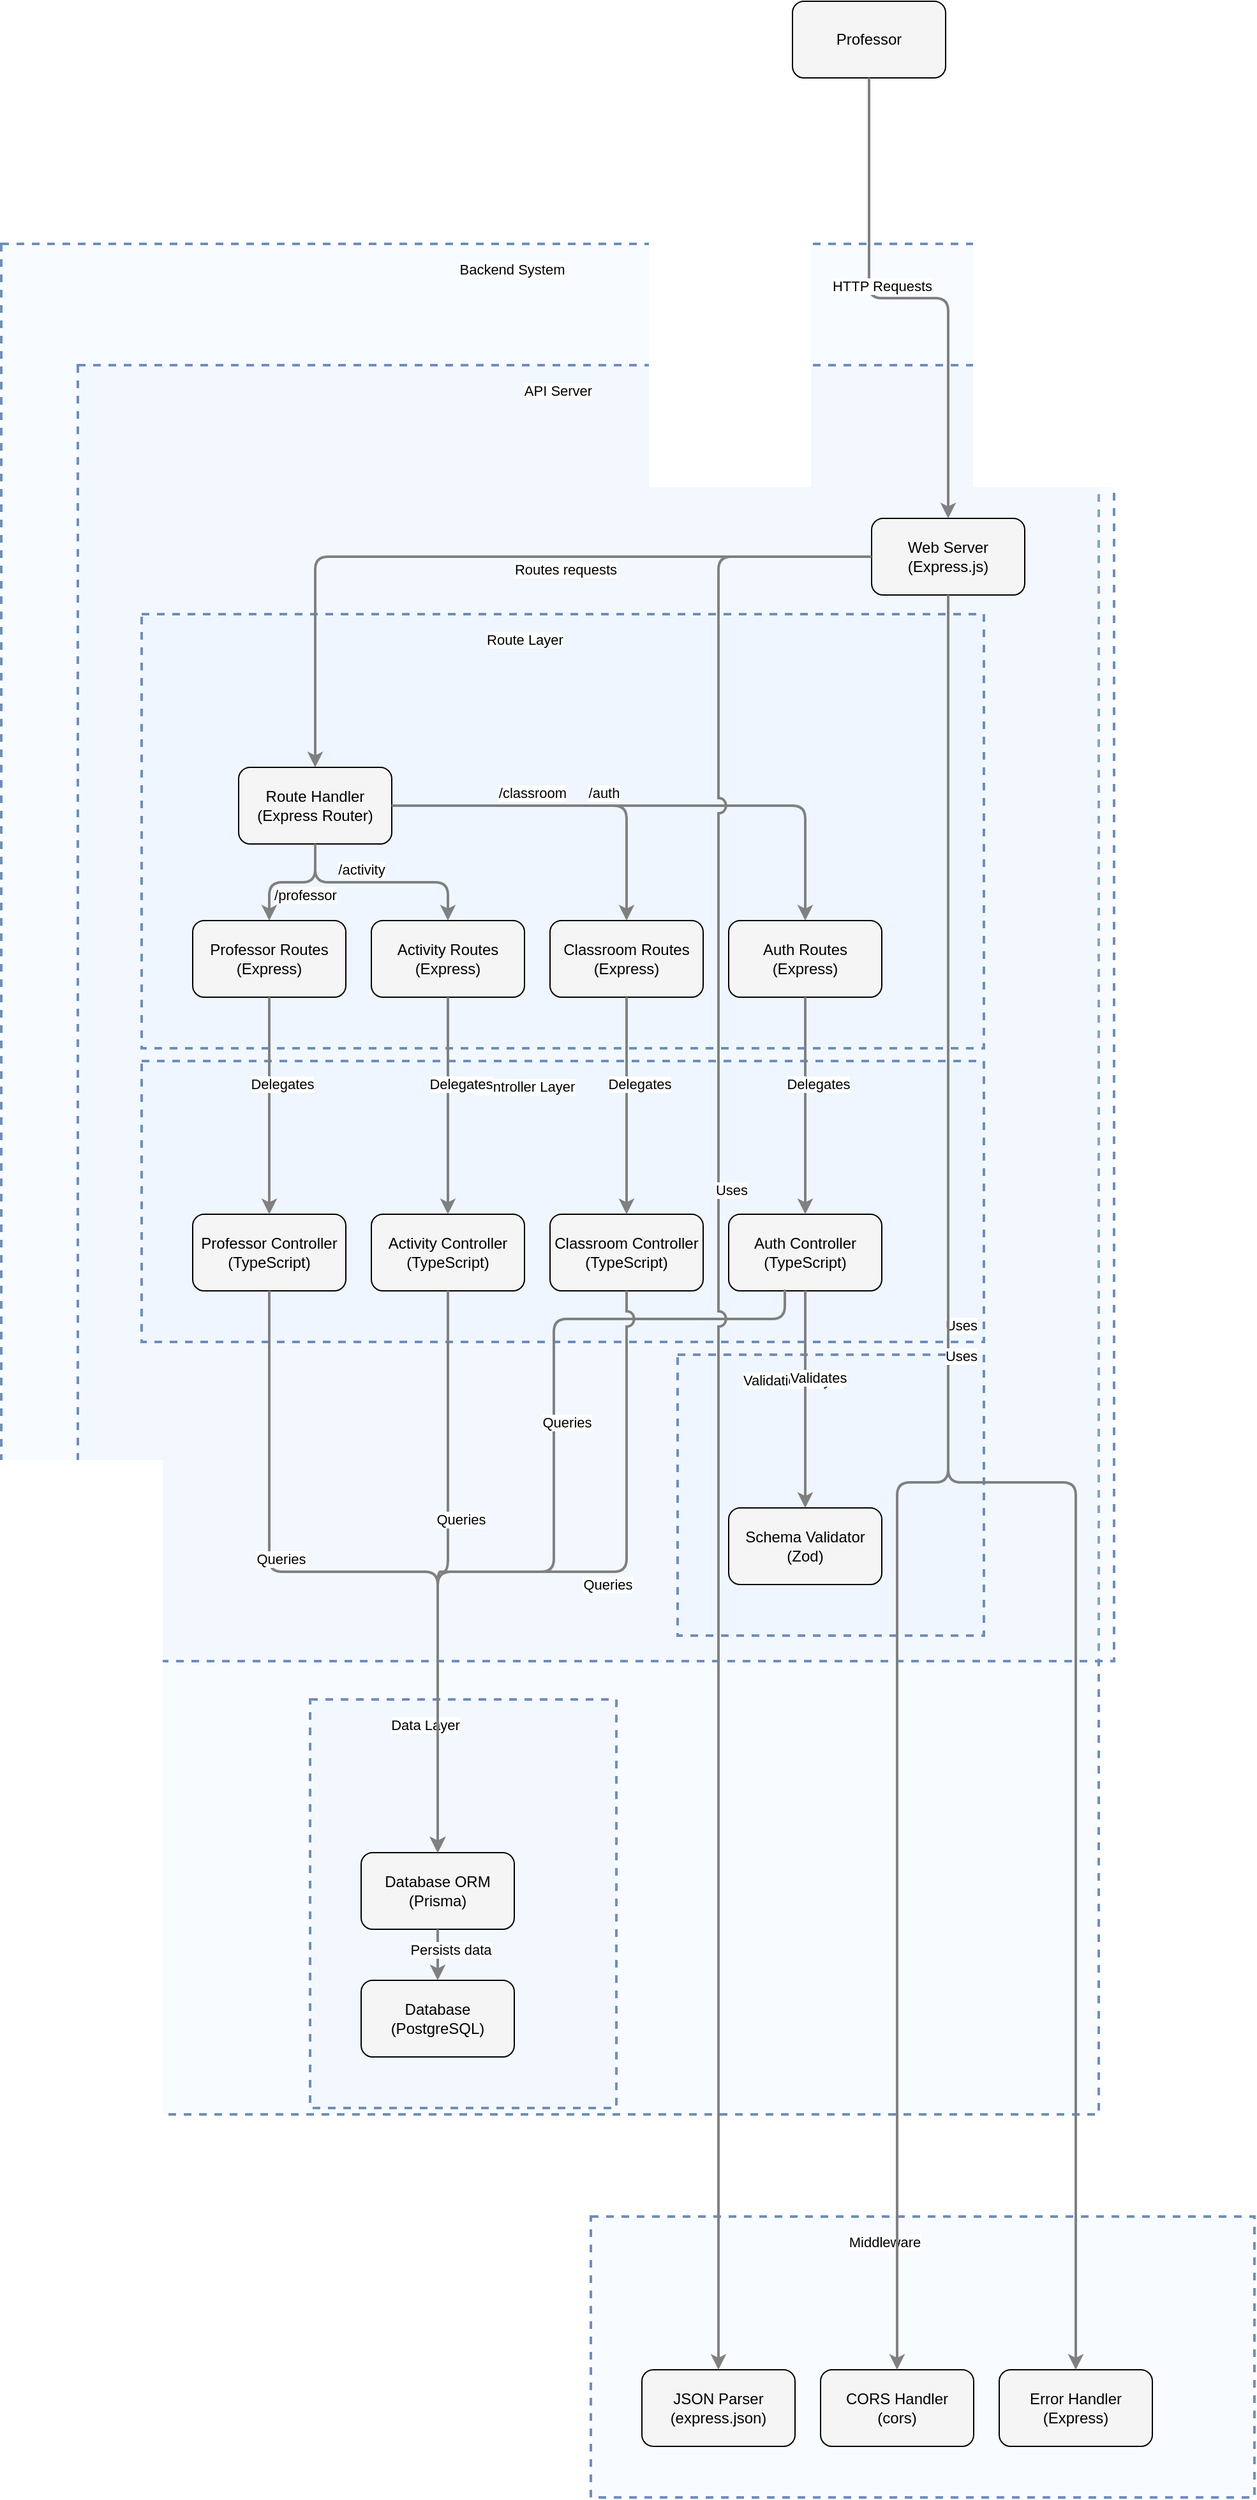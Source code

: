 <mxfile version="26.0.6">
  <diagram id="codeviz-diagram" name="System Diagram">
    <mxGraphModel dx="1434" dy="808" grid="0" gridSize="10" guides="1" tooltips="1" connect="1" arrows="1" fold="1" page="0" pageScale="1" pageWidth="1169" pageHeight="827" math="0" shadow="0">
      <root>
        <mxCell id="0" />
        <mxCell id="1" parent="0" />
        <mxCell id="Middleware" value="" style="html=1;whiteSpace=wrap;container=1;fillColor=#dae8fc;strokeColor=#6c8ebf;dashed=1;fillOpacity=20;strokeWidth=2;containerType=none;recursiveResize=0;movable=1;resizable=1;autosize=0;dropTarget=0" parent="1" vertex="1">
          <mxGeometry x="516" y="1747" width="520" height="220" as="geometry" />
        </mxCell>
        <mxCell id="CORSMiddleware" value="CORS Handler&lt;br&gt;(cors)" style="rounded=1;whiteSpace=wrap;html=1;fillColor=#f5f5f5" parent="Middleware" vertex="1">
          <mxGeometry x="180" y="120" width="120" height="60" as="geometry" />
        </mxCell>
        <mxCell id="ErrorHandler" value="Error Handler&lt;br&gt;(Express)" style="rounded=1;whiteSpace=wrap;html=1;fillColor=#f5f5f5" parent="Middleware" vertex="1">
          <mxGeometry x="320" y="120" width="120" height="60" as="geometry" />
        </mxCell>
        <mxCell id="JSONMiddleware" value="JSON Parser&lt;br&gt;(express.json)" style="rounded=1;whiteSpace=wrap;html=1;fillColor=#f5f5f5" parent="Middleware" vertex="1">
          <mxGeometry x="40" y="120" width="120" height="60" as="geometry" />
        </mxCell>
        <mxCell id="Middleware_label" value="Middleware" style="edgeLabel;html=1;align=center;verticalAlign=middle;resizable=0;labelBackgroundColor=white;spacing=5" parent="1" vertex="1">
          <mxGeometry x="524" y="1755" width="444" height="24" as="geometry" />
        </mxCell>
        <mxCell id="subGraph5" value="" style="html=1;whiteSpace=wrap;container=1;fillColor=#dae8fc;strokeColor=#6c8ebf;dashed=1;fillOpacity=20;strokeWidth=2;containerType=none;recursiveResize=0;movable=1;resizable=1;autosize=0;dropTarget=0" parent="1" vertex="1">
          <mxGeometry x="54" y="202" width="860" height="1465" as="geometry" />
        </mxCell>
        <mxCell id="subGraph3" value="" style="html=1;whiteSpace=wrap;container=1;fillColor=#dae8fc;strokeColor=#6c8ebf;dashed=1;fillOpacity=20;strokeWidth=2;containerType=none;recursiveResize=0;movable=1;resizable=1;autosize=0;dropTarget=0" parent="subGraph5" vertex="1">
          <mxGeometry x="60" y="95" width="812" height="1015" as="geometry" />
        </mxCell>
        <mxCell id="subGraph0" value="" style="html=1;whiteSpace=wrap;container=1;fillColor=#dae8fc;strokeColor=#6c8ebf;dashed=1;fillOpacity=20;strokeWidth=2;containerType=none;recursiveResize=0;movable=1;resizable=1;autosize=0;dropTarget=0" parent="subGraph3" vertex="1">
          <mxGeometry x="50" y="195" width="660" height="340" as="geometry" />
        </mxCell>
        <mxCell id="ActRoutes" value="Activity Routes&lt;br&gt;(Express)" style="rounded=1;whiteSpace=wrap;html=1;fillColor=#f5f5f5" parent="subGraph0" vertex="1">
          <mxGeometry x="180" y="240" width="120" height="60" as="geometry" />
        </mxCell>
        <mxCell id="AuthRoutes" value="Auth Routes&lt;br&gt;(Express)" style="rounded=1;whiteSpace=wrap;html=1;fillColor=#f5f5f5" parent="subGraph0" vertex="1">
          <mxGeometry x="460" y="240" width="120" height="60" as="geometry" />
        </mxCell>
        <mxCell id="ClassRoutes" value="Classroom Routes&lt;br&gt;(Express)" style="rounded=1;whiteSpace=wrap;html=1;fillColor=#f5f5f5" parent="subGraph0" vertex="1">
          <mxGeometry x="320" y="240" width="120" height="60" as="geometry" />
        </mxCell>
        <mxCell id="ProfRoutes" value="Professor Routes&lt;br&gt;(Express)" style="rounded=1;whiteSpace=wrap;html=1;fillColor=#f5f5f5" parent="subGraph0" vertex="1">
          <mxGeometry x="40" y="240" width="120" height="60" as="geometry" />
        </mxCell>
        <mxCell id="Router" value="Route Handler&lt;br&gt;(Express Router)" style="rounded=1;whiteSpace=wrap;html=1;fillColor=#f5f5f5" parent="subGraph0" vertex="1">
          <mxGeometry x="76" y="120" width="120" height="60" as="geometry" />
        </mxCell>
        <mxCell id="subGraph0_label" value="Route Layer" style="edgeLabel;html=1;align=center;verticalAlign=middle;resizable=0;labelBackgroundColor=white;spacing=5" parent="subGraph3" vertex="1">
          <mxGeometry x="58" y="203" width="584" height="24" as="geometry" />
        </mxCell>
        <mxCell id="subGraph1" value="" style="html=1;whiteSpace=wrap;container=1;fillColor=#dae8fc;strokeColor=#6c8ebf;dashed=1;fillOpacity=20;strokeWidth=2;containerType=none;recursiveResize=0;movable=1;resizable=1;autosize=0;dropTarget=0" parent="subGraph3" vertex="1">
          <mxGeometry x="50" y="545" width="660" height="220" as="geometry" />
        </mxCell>
        <mxCell id="ActController" value="Activity Controller&lt;br&gt;(TypeScript)" style="rounded=1;whiteSpace=wrap;html=1;fillColor=#f5f5f5" parent="subGraph1" vertex="1">
          <mxGeometry x="180" y="120" width="120" height="60" as="geometry" />
        </mxCell>
        <mxCell id="AuthController" value="Auth Controller&lt;br&gt;(TypeScript)" style="rounded=1;whiteSpace=wrap;html=1;fillColor=#f5f5f5" parent="subGraph1" vertex="1">
          <mxGeometry x="460" y="120" width="120" height="60" as="geometry" />
        </mxCell>
        <mxCell id="ClassController" value="Classroom Controller&lt;br&gt;(TypeScript)" style="rounded=1;whiteSpace=wrap;html=1;fillColor=#f5f5f5" parent="subGraph1" vertex="1">
          <mxGeometry x="320" y="120" width="120" height="60" as="geometry" />
        </mxCell>
        <mxCell id="ProfController" value="Professor Controller&lt;br&gt;(TypeScript)" style="rounded=1;whiteSpace=wrap;html=1;fillColor=#f5f5f5" parent="subGraph1" vertex="1">
          <mxGeometry x="40" y="120" width="120" height="60" as="geometry" />
        </mxCell>
        <mxCell id="subGraph1_label" value="Controller Layer" style="edgeLabel;html=1;align=center;verticalAlign=middle;resizable=0;labelBackgroundColor=white;spacing=5" parent="subGraph3" vertex="1">
          <mxGeometry x="58" y="553" width="584" height="24" as="geometry" />
        </mxCell>
        <mxCell id="subGraph2" value="" style="html=1;whiteSpace=wrap;container=1;fillColor=#dae8fc;strokeColor=#6c8ebf;dashed=1;fillOpacity=20;strokeWidth=2;containerType=none;recursiveResize=0;movable=1;resizable=1;autosize=0;dropTarget=0" parent="subGraph3" vertex="1">
          <mxGeometry x="470" y="775" width="240" height="220" as="geometry" />
        </mxCell>
        <mxCell id="ValidationService" value="Schema Validator&lt;br&gt;(Zod)" style="rounded=1;whiteSpace=wrap;html=1;fillColor=#f5f5f5" parent="subGraph2" vertex="1">
          <mxGeometry x="40" y="120" width="120" height="60" as="geometry" />
        </mxCell>
        <mxCell id="subGraph2_label" value="Validation Layer" style="edgeLabel;html=1;align=center;verticalAlign=middle;resizable=0;labelBackgroundColor=white;spacing=5" parent="subGraph3" vertex="1">
          <mxGeometry x="478" y="783" width="164" height="24" as="geometry" />
        </mxCell>
        <mxCell id="WebServer" value="Web Server&lt;br&gt;(Express.js)" style="rounded=1;whiteSpace=wrap;html=1;fillColor=#f5f5f5" parent="subGraph3" vertex="1">
          <mxGeometry x="622" y="120" width="120" height="60" as="geometry" />
        </mxCell>
        <mxCell id="subGraph3_label" value="API Server" style="edgeLabel;html=1;align=center;verticalAlign=middle;resizable=0;labelBackgroundColor=white;spacing=5" parent="subGraph5" vertex="1">
          <mxGeometry x="68" y="103" width="736" height="24" as="geometry" />
        </mxCell>
        <mxCell id="subGraph4" value="" style="html=1;whiteSpace=wrap;container=1;fillColor=#dae8fc;strokeColor=#6c8ebf;dashed=1;fillOpacity=20;strokeWidth=2;containerType=none;recursiveResize=0;movable=1;resizable=1;autosize=0;dropTarget=0" parent="subGraph5" vertex="1">
          <mxGeometry x="242" y="1140" width="240" height="320" as="geometry" />
        </mxCell>
        <mxCell id="DB" value="Database&lt;br&gt;(PostgreSQL)" style="rounded=1;whiteSpace=wrap;html=1;fillColor=#f5f5f5" parent="subGraph4" vertex="1">
          <mxGeometry x="40" y="220" width="120" height="60" as="geometry" />
        </mxCell>
        <mxCell id="ORM" value="Database ORM&lt;br&gt;(Prisma)" style="rounded=1;whiteSpace=wrap;html=1;fillColor=#f5f5f5" parent="subGraph4" vertex="1">
          <mxGeometry x="40" y="120" width="120" height="60" as="geometry" />
        </mxCell>
        <mxCell id="subGraph4_label" value="Data Layer" style="edgeLabel;html=1;align=center;verticalAlign=middle;resizable=0;labelBackgroundColor=white;spacing=5" parent="subGraph5" vertex="1">
          <mxGeometry x="250" y="1148" width="164" height="24" as="geometry" />
        </mxCell>
        <mxCell id="subGraph5_label" value="Backend System" style="edgeLabel;html=1;align=center;verticalAlign=middle;resizable=0;labelBackgroundColor=white;spacing=5" parent="1" vertex="1">
          <mxGeometry x="62" y="210" width="784" height="24" as="geometry" />
        </mxCell>
        <mxCell id="User" value="Professor" style="rounded=1;whiteSpace=wrap;html=1;fillColor=#f5f5f5" parent="1" vertex="1">
          <mxGeometry x="674" y="12" width="120" height="60" as="geometry" />
        </mxCell>
        <mxCell id="edge-L_ActController_ORM_14" style="edgeStyle=orthogonalEdgeStyle;rounded=1;orthogonalLoop=1;jettySize=auto;html=1;strokeColor=#808080;strokeWidth=2;jumpStyle=arc;jumpSize=10;spacing=15;labelBackgroundColor=white;labelBorderColor=none" parent="1" source="ActController" target="ORM" edge="1">
          <mxGeometry relative="1" as="geometry" />
        </mxCell>
        <mxCell id="edge-L_ActController_ORM_14_label" value="Queries" style="edgeLabel;html=1;align=center;verticalAlign=middle;resizable=0;points=[];" parent="edge-L_ActController_ORM_14" vertex="1" connectable="0">
          <mxGeometry x="-0.2" y="10" relative="1" as="geometry">
            <mxPoint as="offset" />
          </mxGeometry>
        </mxCell>
        <mxCell id="edge-L_ActRoutes_ActController_9" style="edgeStyle=orthogonalEdgeStyle;rounded=1;orthogonalLoop=1;jettySize=auto;html=1;strokeColor=#808080;strokeWidth=2;jumpStyle=arc;jumpSize=10;spacing=15;labelBackgroundColor=white;labelBorderColor=none" parent="1" source="ActRoutes" target="ActController" edge="1">
          <mxGeometry relative="1" as="geometry" />
        </mxCell>
        <mxCell id="edge-L_ActRoutes_ActController_9_label" value="Delegates" style="edgeLabel;html=1;align=center;verticalAlign=middle;resizable=0;points=[];" parent="edge-L_ActRoutes_ActController_9" vertex="1" connectable="0">
          <mxGeometry x="-0.2" y="10" relative="1" as="geometry">
            <mxPoint as="offset" />
          </mxGeometry>
        </mxCell>
        <mxCell id="edge-L_AuthController_ORM_11" style="edgeStyle=orthogonalEdgeStyle;rounded=1;orthogonalLoop=1;jettySize=auto;html=1;strokeColor=#808080;strokeWidth=2;jumpStyle=arc;jumpSize=10;spacing=15;labelBackgroundColor=white;labelBorderColor=none;exitX=0.367;exitY=0.983;exitDx=0;exitDy=0;exitPerimeter=0;" parent="1" source="AuthController" target="ORM" edge="1">
          <mxGeometry relative="1" as="geometry">
            <Array as="points">
              <mxPoint x="668" y="1044" />
              <mxPoint x="487" y="1044" />
              <mxPoint x="487" y="1242" />
              <mxPoint x="396" y="1242" />
            </Array>
          </mxGeometry>
        </mxCell>
        <mxCell id="edge-L_AuthController_ORM_11_label" value="Queries" style="edgeLabel;html=1;align=center;verticalAlign=middle;resizable=0;points=[];" parent="edge-L_AuthController_ORM_11" vertex="1" connectable="0">
          <mxGeometry x="-0.2" y="10" relative="1" as="geometry">
            <mxPoint as="offset" />
          </mxGeometry>
        </mxCell>
        <mxCell id="edge-L_AuthController_ValidationService_10" style="edgeStyle=orthogonalEdgeStyle;rounded=1;orthogonalLoop=1;jettySize=auto;html=1;strokeColor=#808080;strokeWidth=2;jumpStyle=arc;jumpSize=10;spacing=15;labelBackgroundColor=white;labelBorderColor=none" parent="1" source="AuthController" target="ValidationService" edge="1">
          <mxGeometry relative="1" as="geometry" />
        </mxCell>
        <mxCell id="edge-L_AuthController_ValidationService_10_label" value="Validates" style="edgeLabel;html=1;align=center;verticalAlign=middle;resizable=0;points=[];" parent="edge-L_AuthController_ValidationService_10" vertex="1" connectable="0">
          <mxGeometry x="-0.2" y="10" relative="1" as="geometry">
            <mxPoint as="offset" />
          </mxGeometry>
        </mxCell>
        <mxCell id="edge-L_AuthRoutes_AuthController_6" style="edgeStyle=orthogonalEdgeStyle;rounded=1;orthogonalLoop=1;jettySize=auto;html=1;strokeColor=#808080;strokeWidth=2;jumpStyle=arc;jumpSize=10;spacing=15;labelBackgroundColor=white;labelBorderColor=none" parent="1" source="AuthRoutes" target="AuthController" edge="1">
          <mxGeometry relative="1" as="geometry" />
        </mxCell>
        <mxCell id="edge-L_AuthRoutes_AuthController_6_label" value="Delegates" style="edgeLabel;html=1;align=center;verticalAlign=middle;resizable=0;points=[];" parent="edge-L_AuthRoutes_AuthController_6" vertex="1" connectable="0">
          <mxGeometry x="-0.2" y="10" relative="1" as="geometry">
            <mxPoint as="offset" />
          </mxGeometry>
        </mxCell>
        <mxCell id="edge-L_ClassController_ORM_13" style="edgeStyle=orthogonalEdgeStyle;rounded=1;orthogonalLoop=1;jettySize=auto;html=1;strokeColor=#808080;strokeWidth=2;jumpStyle=arc;jumpSize=10;spacing=15;labelBackgroundColor=white;labelBorderColor=none;exitX=0.5;exitY=1;exitDx=0;exitDy=0;" parent="1" source="ClassController" target="ORM" edge="1">
          <mxGeometry relative="1" as="geometry" />
        </mxCell>
        <mxCell id="edge-L_ClassController_ORM_13_label" value="Queries" style="edgeLabel;html=1;align=center;verticalAlign=middle;resizable=0;points=[];" parent="edge-L_ClassController_ORM_13" vertex="1" connectable="0">
          <mxGeometry x="-0.2" y="10" relative="1" as="geometry">
            <mxPoint as="offset" />
          </mxGeometry>
        </mxCell>
        <mxCell id="edge-L_ClassRoutes_ClassController_8" style="edgeStyle=orthogonalEdgeStyle;rounded=1;orthogonalLoop=1;jettySize=auto;html=1;strokeColor=#808080;strokeWidth=2;jumpStyle=arc;jumpSize=10;spacing=15;labelBackgroundColor=white;labelBorderColor=none" parent="1" source="ClassRoutes" target="ClassController" edge="1">
          <mxGeometry relative="1" as="geometry" />
        </mxCell>
        <mxCell id="edge-L_ClassRoutes_ClassController_8_label" value="Delegates" style="edgeLabel;html=1;align=center;verticalAlign=middle;resizable=0;points=[];" parent="edge-L_ClassRoutes_ClassController_8" vertex="1" connectable="0">
          <mxGeometry x="-0.2" y="10" relative="1" as="geometry">
            <mxPoint as="offset" />
          </mxGeometry>
        </mxCell>
        <mxCell id="edge-L_ORM_DB_15" style="edgeStyle=orthogonalEdgeStyle;rounded=1;orthogonalLoop=1;jettySize=auto;html=1;strokeColor=#808080;strokeWidth=2;jumpStyle=arc;jumpSize=10;spacing=15;labelBackgroundColor=white;labelBorderColor=none" parent="1" source="ORM" target="DB" edge="1">
          <mxGeometry relative="1" as="geometry" />
        </mxCell>
        <mxCell id="edge-L_ORM_DB_15_label" value="Persists data" style="edgeLabel;html=1;align=center;verticalAlign=middle;resizable=0;points=[];" parent="edge-L_ORM_DB_15" vertex="1" connectable="0">
          <mxGeometry x="-0.2" y="10" relative="1" as="geometry">
            <mxPoint as="offset" />
          </mxGeometry>
        </mxCell>
        <mxCell id="edge-L_ProfController_ORM_12" style="edgeStyle=orthogonalEdgeStyle;rounded=1;orthogonalLoop=1;jettySize=auto;html=1;strokeColor=#808080;strokeWidth=2;jumpStyle=arc;jumpSize=10;spacing=15;labelBackgroundColor=white;labelBorderColor=none;exitX=0.5;exitY=1;exitDx=0;exitDy=0;" parent="1" source="ProfController" target="ORM" edge="1">
          <mxGeometry relative="1" as="geometry" />
        </mxCell>
        <mxCell id="edge-L_ProfController_ORM_12_label" value="Queries" style="edgeLabel;html=1;align=center;verticalAlign=middle;resizable=0;points=[];" parent="edge-L_ProfController_ORM_12" vertex="1" connectable="0">
          <mxGeometry x="-0.2" y="10" relative="1" as="geometry">
            <mxPoint as="offset" />
          </mxGeometry>
        </mxCell>
        <mxCell id="edge-L_ProfRoutes_ProfController_7" style="edgeStyle=orthogonalEdgeStyle;rounded=1;orthogonalLoop=1;jettySize=auto;html=1;strokeColor=#808080;strokeWidth=2;jumpStyle=arc;jumpSize=10;spacing=15;labelBackgroundColor=white;labelBorderColor=none" parent="1" source="ProfRoutes" target="ProfController" edge="1">
          <mxGeometry relative="1" as="geometry" />
        </mxCell>
        <mxCell id="edge-L_ProfRoutes_ProfController_7_label" value="Delegates" style="edgeLabel;html=1;align=center;verticalAlign=middle;resizable=0;points=[];" parent="edge-L_ProfRoutes_ProfController_7" vertex="1" connectable="0">
          <mxGeometry x="-0.2" y="10" relative="1" as="geometry">
            <mxPoint as="offset" />
          </mxGeometry>
        </mxCell>
        <mxCell id="edge-L_Router_ActRoutes_5" style="edgeStyle=orthogonalEdgeStyle;rounded=1;orthogonalLoop=1;jettySize=auto;html=1;strokeColor=#808080;strokeWidth=2;jumpStyle=arc;jumpSize=10;spacing=15;labelBackgroundColor=white;labelBorderColor=none" parent="1" source="Router" target="ActRoutes" edge="1">
          <mxGeometry relative="1" as="geometry" />
        </mxCell>
        <mxCell id="edge-L_Router_ActRoutes_5_label" value="/activity" style="edgeLabel;html=1;align=center;verticalAlign=middle;resizable=0;points=[];" parent="edge-L_Router_ActRoutes_5" vertex="1" connectable="0">
          <mxGeometry x="-0.2" y="10" relative="1" as="geometry">
            <mxPoint as="offset" />
          </mxGeometry>
        </mxCell>
        <mxCell id="edge-L_Router_AuthRoutes_2" style="edgeStyle=orthogonalEdgeStyle;rounded=1;orthogonalLoop=1;jettySize=auto;html=1;strokeColor=#808080;strokeWidth=2;jumpStyle=arc;jumpSize=10;spacing=15;labelBackgroundColor=white;labelBorderColor=none" parent="1" source="Router" target="AuthRoutes" edge="1">
          <mxGeometry relative="1" as="geometry" />
        </mxCell>
        <mxCell id="edge-L_Router_AuthRoutes_2_label" value="/auth" style="edgeLabel;html=1;align=center;verticalAlign=middle;resizable=0;points=[];" parent="edge-L_Router_AuthRoutes_2" vertex="1" connectable="0">
          <mxGeometry x="-0.2" y="10" relative="1" as="geometry">
            <mxPoint as="offset" />
          </mxGeometry>
        </mxCell>
        <mxCell id="edge-L_Router_ClassRoutes_4" style="edgeStyle=orthogonalEdgeStyle;rounded=1;orthogonalLoop=1;jettySize=auto;html=1;strokeColor=#808080;strokeWidth=2;jumpStyle=arc;jumpSize=10;spacing=15;labelBackgroundColor=white;labelBorderColor=none" parent="1" source="Router" target="ClassRoutes" edge="1">
          <mxGeometry relative="1" as="geometry" />
        </mxCell>
        <mxCell id="edge-L_Router_ClassRoutes_4_label" value="/classroom" style="edgeLabel;html=1;align=center;verticalAlign=middle;resizable=0;points=[];" parent="edge-L_Router_ClassRoutes_4" vertex="1" connectable="0">
          <mxGeometry x="-0.2" y="10" relative="1" as="geometry">
            <mxPoint as="offset" />
          </mxGeometry>
        </mxCell>
        <mxCell id="edge-L_Router_ProfRoutes_3" style="edgeStyle=orthogonalEdgeStyle;rounded=1;orthogonalLoop=1;jettySize=auto;html=1;strokeColor=#808080;strokeWidth=2;jumpStyle=arc;jumpSize=10;spacing=15;labelBackgroundColor=white;labelBorderColor=none" parent="1" source="Router" target="ProfRoutes" edge="1">
          <mxGeometry relative="1" as="geometry" />
        </mxCell>
        <mxCell id="edge-L_Router_ProfRoutes_3_label" value="/professor" style="edgeLabel;html=1;align=center;verticalAlign=middle;resizable=0;points=[];" parent="edge-L_Router_ProfRoutes_3" vertex="1" connectable="0">
          <mxGeometry x="-0.2" y="10" relative="1" as="geometry">
            <mxPoint as="offset" />
          </mxGeometry>
        </mxCell>
        <mxCell id="edge-L_User_WebServer_0" style="edgeStyle=orthogonalEdgeStyle;rounded=1;orthogonalLoop=1;jettySize=auto;html=1;strokeColor=#808080;strokeWidth=2;jumpStyle=arc;jumpSize=10;spacing=15;labelBackgroundColor=white;labelBorderColor=none" parent="1" source="User" target="WebServer" edge="1">
          <mxGeometry relative="1" as="geometry" />
        </mxCell>
        <mxCell id="edge-L_User_WebServer_0_label" value="HTTP Requests" style="edgeLabel;html=1;align=center;verticalAlign=middle;resizable=0;points=[];" parent="edge-L_User_WebServer_0" vertex="1" connectable="0">
          <mxGeometry x="-0.2" y="10" relative="1" as="geometry">
            <mxPoint as="offset" />
          </mxGeometry>
        </mxCell>
        <mxCell id="edge-L_WebServer_CORSMiddleware_16" style="edgeStyle=orthogonalEdgeStyle;rounded=1;orthogonalLoop=1;jettySize=auto;html=1;strokeColor=#808080;strokeWidth=2;jumpStyle=arc;jumpSize=10;spacing=15;labelBackgroundColor=white;labelBorderColor=none" parent="1" source="WebServer" target="CORSMiddleware" edge="1">
          <mxGeometry relative="1" as="geometry" />
        </mxCell>
        <mxCell id="edge-L_WebServer_CORSMiddleware_16_label" value="Uses" style="edgeLabel;html=1;align=center;verticalAlign=middle;resizable=0;points=[];" parent="edge-L_WebServer_CORSMiddleware_16" vertex="1" connectable="0">
          <mxGeometry x="-0.2" y="10" relative="1" as="geometry">
            <mxPoint as="offset" />
          </mxGeometry>
        </mxCell>
        <mxCell id="edge-L_WebServer_ErrorHandler_18" style="edgeStyle=orthogonalEdgeStyle;rounded=1;orthogonalLoop=1;jettySize=auto;html=1;strokeColor=#808080;strokeWidth=2;jumpStyle=arc;jumpSize=10;spacing=15;labelBackgroundColor=white;labelBorderColor=none" parent="1" source="WebServer" target="ErrorHandler" edge="1">
          <mxGeometry relative="1" as="geometry" />
        </mxCell>
        <mxCell id="edge-L_WebServer_ErrorHandler_18_label" value="Uses" style="edgeLabel;html=1;align=center;verticalAlign=middle;resizable=0;points=[];" parent="edge-L_WebServer_ErrorHandler_18" vertex="1" connectable="0">
          <mxGeometry x="-0.2" y="10" relative="1" as="geometry">
            <mxPoint as="offset" />
          </mxGeometry>
        </mxCell>
        <mxCell id="edge-L_WebServer_JSONMiddleware_17" style="edgeStyle=orthogonalEdgeStyle;rounded=1;orthogonalLoop=1;jettySize=auto;html=1;strokeColor=#808080;strokeWidth=2;jumpStyle=arc;jumpSize=10;spacing=15;labelBackgroundColor=white;labelBorderColor=none" parent="1" source="WebServer" target="JSONMiddleware" edge="1">
          <mxGeometry relative="1" as="geometry" />
        </mxCell>
        <mxCell id="edge-L_WebServer_JSONMiddleware_17_label" value="Uses" style="edgeLabel;html=1;align=center;verticalAlign=middle;resizable=0;points=[];" parent="edge-L_WebServer_JSONMiddleware_17" vertex="1" connectable="0">
          <mxGeometry x="-0.2" y="10" relative="1" as="geometry">
            <mxPoint as="offset" />
          </mxGeometry>
        </mxCell>
        <mxCell id="edge-L_WebServer_Router_1" style="edgeStyle=orthogonalEdgeStyle;rounded=1;orthogonalLoop=1;jettySize=auto;html=1;strokeColor=#808080;strokeWidth=2;jumpStyle=arc;jumpSize=10;spacing=15;labelBackgroundColor=white;labelBorderColor=none" parent="1" source="WebServer" target="Router" edge="1">
          <mxGeometry relative="1" as="geometry" />
        </mxCell>
        <mxCell id="edge-L_WebServer_Router_1_label" value="Routes requests" style="edgeLabel;html=1;align=center;verticalAlign=middle;resizable=0;points=[];" parent="edge-L_WebServer_Router_1" vertex="1" connectable="0">
          <mxGeometry x="-0.2" y="10" relative="1" as="geometry">
            <mxPoint as="offset" />
          </mxGeometry>
        </mxCell>
      </root>
    </mxGraphModel>
  </diagram>
</mxfile>
